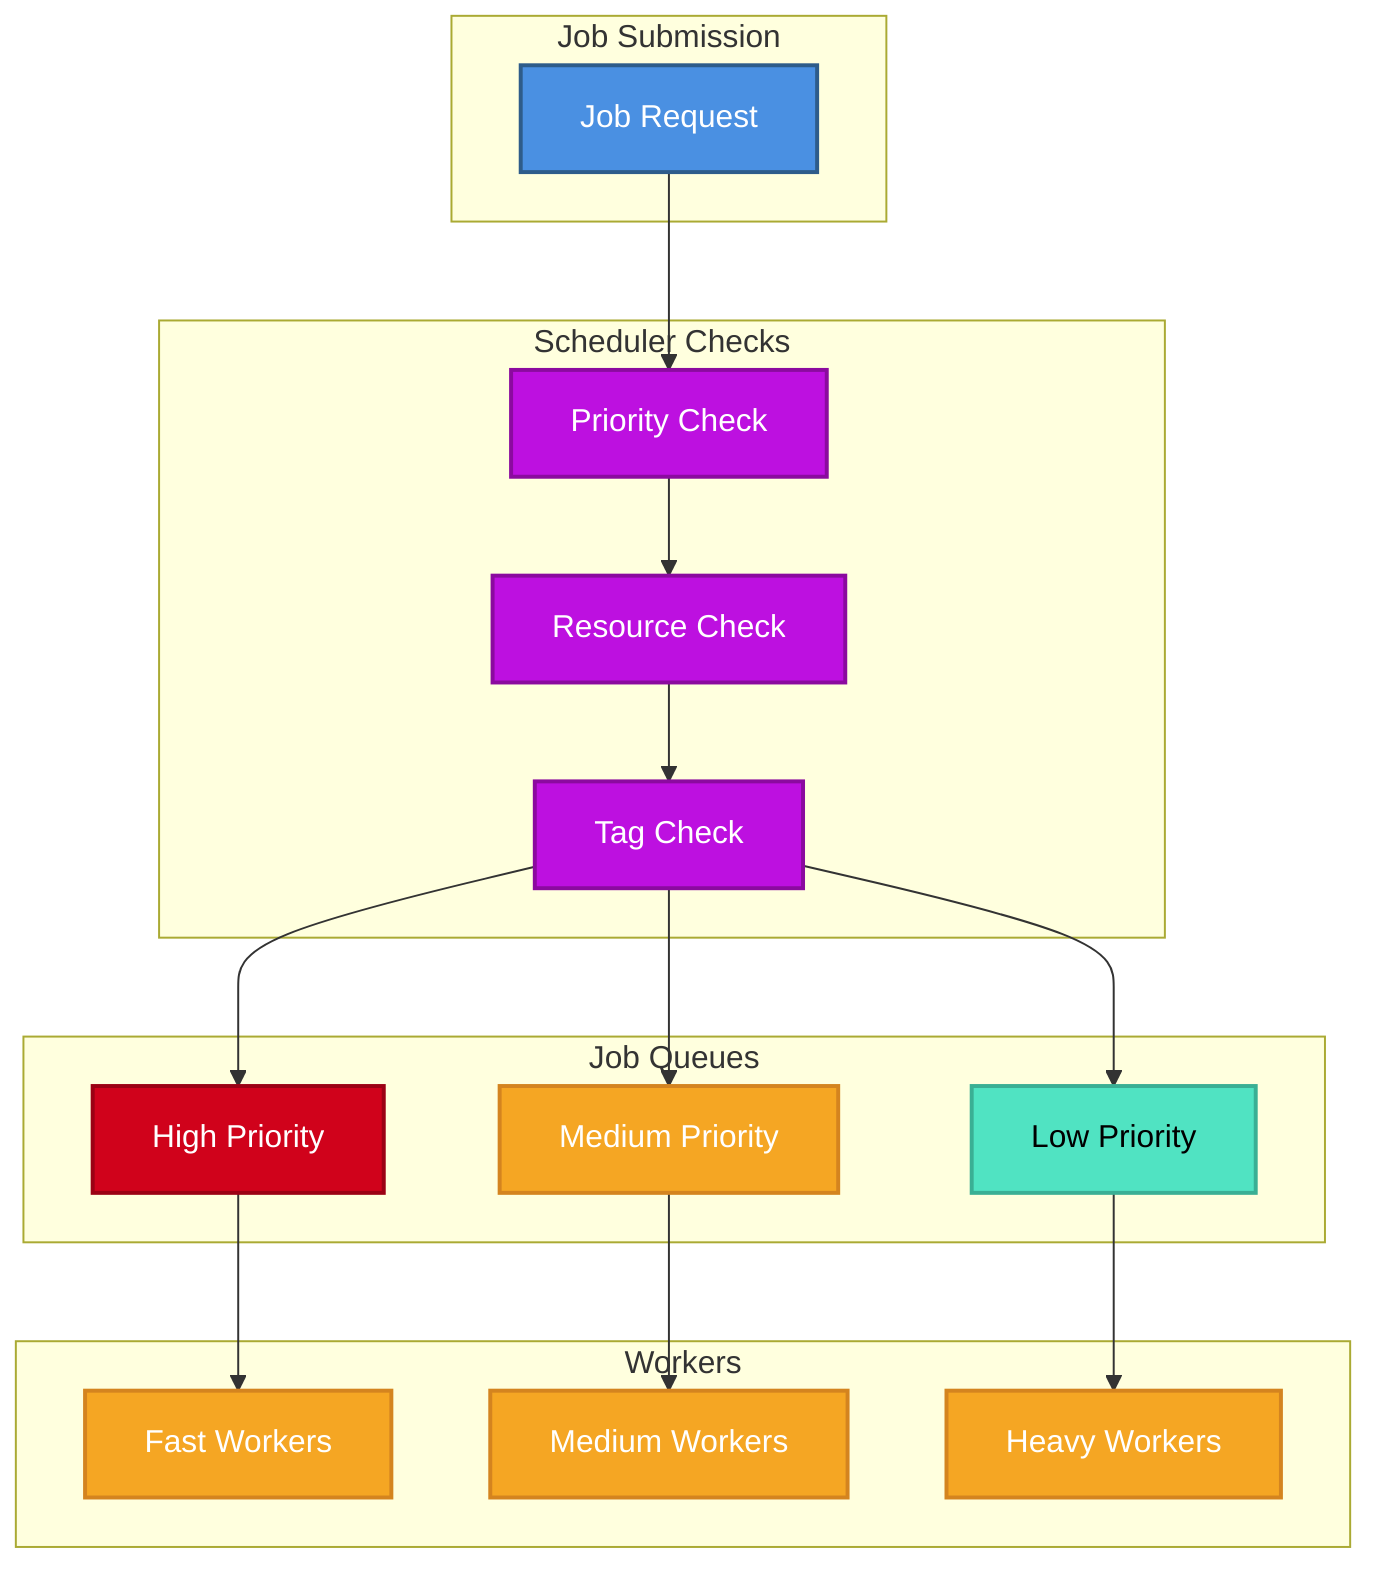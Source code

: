 graph TB
    subgraph Input["Job Submission"]
        JR["Job Request"]:::request
    end
    
    subgraph Scheduler["Scheduler Checks"]
        PC["Priority Check"]:::decision
        RC["Resource Check"]:::decision
        TC["Tag Check"]:::decision
    end
    
    subgraph Queues["Job Queues"]
        HPQ["High Priority"]:::highpri
        MPQ["Medium Priority"]:::medpri  
        LPQ["Low Priority"]:::lowpri
    end
    
    subgraph Workers["Workers"]
        FW["Fast Workers"]:::executor
        MW["Medium Workers"]:::executor
        HW["Heavy Workers"]:::executor
    end
    
    %% Relationships
    JR --> PC
    PC --> RC
    RC --> TC
    TC --> HPQ
    TC --> MPQ
    TC --> LPQ
    HPQ --> FW
    MPQ --> MW
    LPQ --> HW
    
    %% Styling
    classDef request fill:#4A90E2,stroke:#2E5C8A,stroke-width:2px,color:#FFFFFF
    classDef decision fill:#BD10E0,stroke:#8B0A9F,stroke-width:2px,color:#FFFFFF
    classDef highpri fill:#D0021B,stroke:#9B0114,stroke-width:2px,color:#FFFFFF
    classDef medpri fill:#F5A623,stroke:#D4841F,stroke-width:2px,color:#FFFFFF
    classDef lowpri fill:#50E3C2,stroke:#3AAF94,stroke-width:2px,color:#000000
    classDef executor fill:#F5A623,stroke:#D4841F,stroke-width:2px,color:#FFFFFF